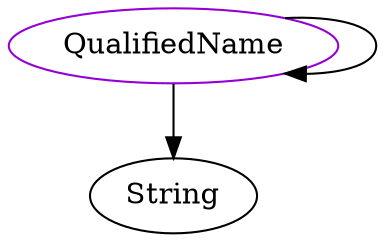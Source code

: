 digraph qualifiedname{
QualifiedName -> String;
QualifiedName -> QualifiedName;
QualifiedName	[shape=oval, color=darkviolet, label="QualifiedName"];
}

